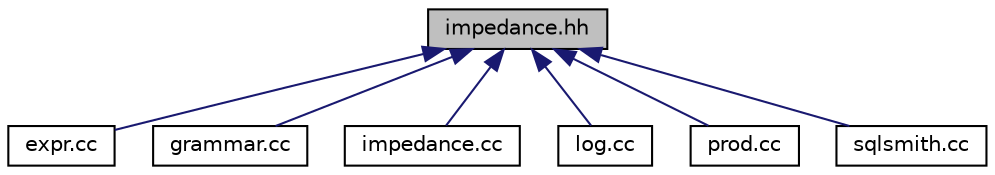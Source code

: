 digraph "impedance.hh"
{
 // LATEX_PDF_SIZE
  edge [fontname="Helvetica",fontsize="10",labelfontname="Helvetica",labelfontsize="10"];
  node [fontname="Helvetica",fontsize="10",shape=record];
  Node1 [label="impedance.hh",height=0.2,width=0.4,color="black", fillcolor="grey75", style="filled", fontcolor="black",tooltip="feedback to the grammar about failed productions"];
  Node1 -> Node2 [dir="back",color="midnightblue",fontsize="10",style="solid",fontname="Helvetica"];
  Node2 [label="expr.cc",height=0.2,width=0.4,color="black", fillcolor="white", style="filled",URL="$expr_8cc_source.html",tooltip=" "];
  Node1 -> Node3 [dir="back",color="midnightblue",fontsize="10",style="solid",fontname="Helvetica"];
  Node3 [label="grammar.cc",height=0.2,width=0.4,color="black", fillcolor="white", style="filled",URL="$grammar_8cc_source.html",tooltip=" "];
  Node1 -> Node4 [dir="back",color="midnightblue",fontsize="10",style="solid",fontname="Helvetica"];
  Node4 [label="impedance.cc",height=0.2,width=0.4,color="black", fillcolor="white", style="filled",URL="$impedance_8cc_source.html",tooltip=" "];
  Node1 -> Node5 [dir="back",color="midnightblue",fontsize="10",style="solid",fontname="Helvetica"];
  Node5 [label="log.cc",height=0.2,width=0.4,color="black", fillcolor="white", style="filled",URL="$log_8cc_source.html",tooltip=" "];
  Node1 -> Node6 [dir="back",color="midnightblue",fontsize="10",style="solid",fontname="Helvetica"];
  Node6 [label="prod.cc",height=0.2,width=0.4,color="black", fillcolor="white", style="filled",URL="$prod_8cc.html",tooltip="Base class for grammar productions."];
  Node1 -> Node7 [dir="back",color="midnightblue",fontsize="10",style="solid",fontname="Helvetica"];
  Node7 [label="sqlsmith.cc",height=0.2,width=0.4,color="black", fillcolor="white", style="filled",URL="$sqlsmith_8cc_source.html",tooltip=" "];
}
